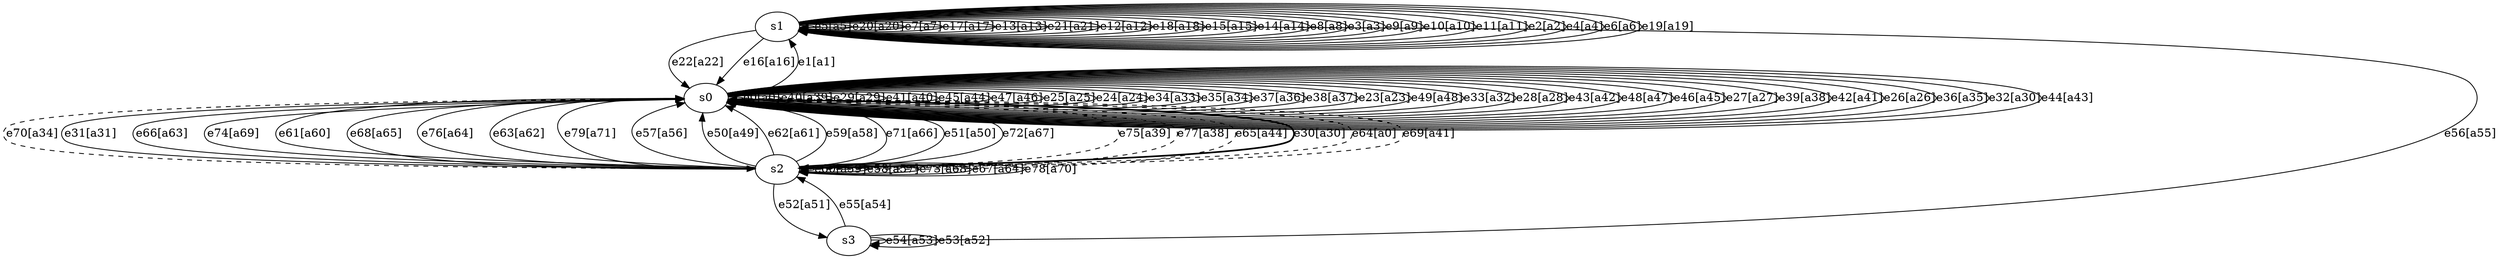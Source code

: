 digraph GSTG {
	s1 [label="s1"];
	s3 [label="s3"];
	s2 [label="s2"];
	s0 [label="s0"];
	s2 -> s2 [style=solid, label="e60[a59]"];
	s2 -> s0 [style=solid, label="e31[a31]"];
	s1 -> s1 [style=solid, label="e5[a5]"];
	s2 -> s3 [style=solid, label="e52[a51]"];
	s1 -> s1 [style=solid, label="e20[a20]"];
	s2 -> s2 [style=solid, label="e58[a57]"];
	s1 -> s1 [style=solid, label="e7[a7]"];
	s3 -> s1 [style=solid, label="e56[a55]"];
	s0 -> s0 [style=solid, label="e0[a0]"];
	s0 -> s0 [style=solid, label="e40[a39]"];
	s1 -> s1 [style=solid, label="e17[a17]"];
	s1 -> s1 [style=solid, label="e13[a13]"];
	s2 -> s0 [style=solid, label="e66[a63]"];
	s1 -> s1 [style=solid, label="e21[a21]"];
	s0 -> s2 [style=dashed, label="e75[a39]"];
	s1 -> s1 [style=solid, label="e12[a12]"];
	s0 -> s0 [style=solid, label="e29[a29]"];
	s2 -> s0 [style=solid, label="e74[a69]"];
	s0 -> s0 [style=solid, label="e41[a40]"];
	s0 -> s0 [style=solid, label="e45[a44]"];
	s1 -> s1 [style=solid, label="e18[a18]"];
	s2 -> s2 [style=solid, label="e73[a68]"];
	s0 -> s0 [style=solid, label="e47[a46]"];
	s1 -> s0 [style=solid, label="e22[a22]"];
	s0 -> s0 [style=solid, label="e25[a25]"];
	s2 -> s2 [style=solid, label="e67[a64]"];
	s0 -> s0 [style=solid, label="e24[a24]"];
	s1 -> s1 [style=solid, label="e15[a15]"];
	s0 -> s2 [style=dashed, label="e77[a38]"];
	s0 -> s2 [style=dashed, label="e65[a44]"];
	s2 -> s0 [style=solid, label="e61[a60]"];
	s0 -> s0 [style=solid, label="e34[a33]"];
	s0 -> s0 [style=solid, label="e35[a34]"];
	s3 -> s3 [style=solid, label="e54[a53]"];
	s1 -> s1 [style=solid, label="e14[a14]"];
	s0 -> s0 [style=solid, label="e37[a36]"];
	s1 -> s1 [style=solid, label="e8[a8]"];
	s1 -> s1 [style=solid, label="e3[a3]"];
	s2 -> s0 [style=solid, label="e68[a65]"];
	s0 -> s2 [style=dashed, label="e70[a34]"];
	s1 -> s1 [style=solid, label="e9[a9]"];
	s0 -> s0 [style=solid, label="e38[a37]"];
	s0 -> s0 [style=solid, label="e23[a23]"];
	s0 -> s0 [style=solid, label="e49[a48]"];
	s0 -> s0 [style=solid, label="e33[a32]"];
	s0 -> s0 [style=solid, label="e28[a28]"];
	s1 -> s1 [style=solid, label="e10[a10]"];
	s3 -> s2 [style=solid, label="e55[a54]"];
	s0 -> s0 [style=solid, label="e43[a42]"];
	s0 -> s0 [style=solid, label="e48[a47]"];
	s0 -> s2 [style=bold, label="e30[a30]"];
	s1 -> s1 [style=solid, label="e11[a11]"];
	s2 -> s0 [style=solid, label="e76[a64]"];
	s2 -> s0 [style=solid, label="e63[a62]"];
	s0 -> s2 [style=dashed, label="e64[a0]"];
	s1 -> s0 [style=solid, label="e16[a16]"];
	s2 -> s0 [style=solid, label="e79[a71]"];
	s0 -> s1 [style=solid, label="e1[a1]"];
	s0 -> s0 [style=solid, label="e46[a45]"];
	s1 -> s1 [style=solid, label="e2[a2]"];
	s2 -> s0 [style=solid, label="e57[a56]"];
	s0 -> s0 [style=solid, label="e27[a27]"];
	s1 -> s1 [style=solid, label="e4[a4]"];
	s2 -> s0 [style=solid, label="e50[a49]"];
	s2 -> s0 [style=solid, label="e62[a61]"];
	s2 -> s0 [style=solid, label="e59[a58]"];
	s0 -> s0 [style=solid, label="e39[a38]"];
	s3 -> s3 [style=solid, label="e53[a52]"];
	s2 -> s0 [style=solid, label="e71[a66]"];
	s2 -> s0 [style=solid, label="e51[a50]"];
	s0 -> s0 [style=solid, label="e42[a41]"];
	s0 -> s2 [style=dashed, label="e69[a41]"];
	s0 -> s0 [style=solid, label="e26[a26]"];
	s0 -> s0 [style=solid, label="e36[a35]"];
	s0 -> s0 [style=solid, label="e32[a30]"];
	s1 -> s1 [style=solid, label="e6[a6]"];
	s0 -> s0 [style=solid, label="e44[a43]"];
	s2 -> s2 [style=solid, label="e78[a70]"];
	s2 -> s0 [style=solid, label="e72[a67]"];
	s1 -> s1 [style=solid, label="e19[a19]"];
}

